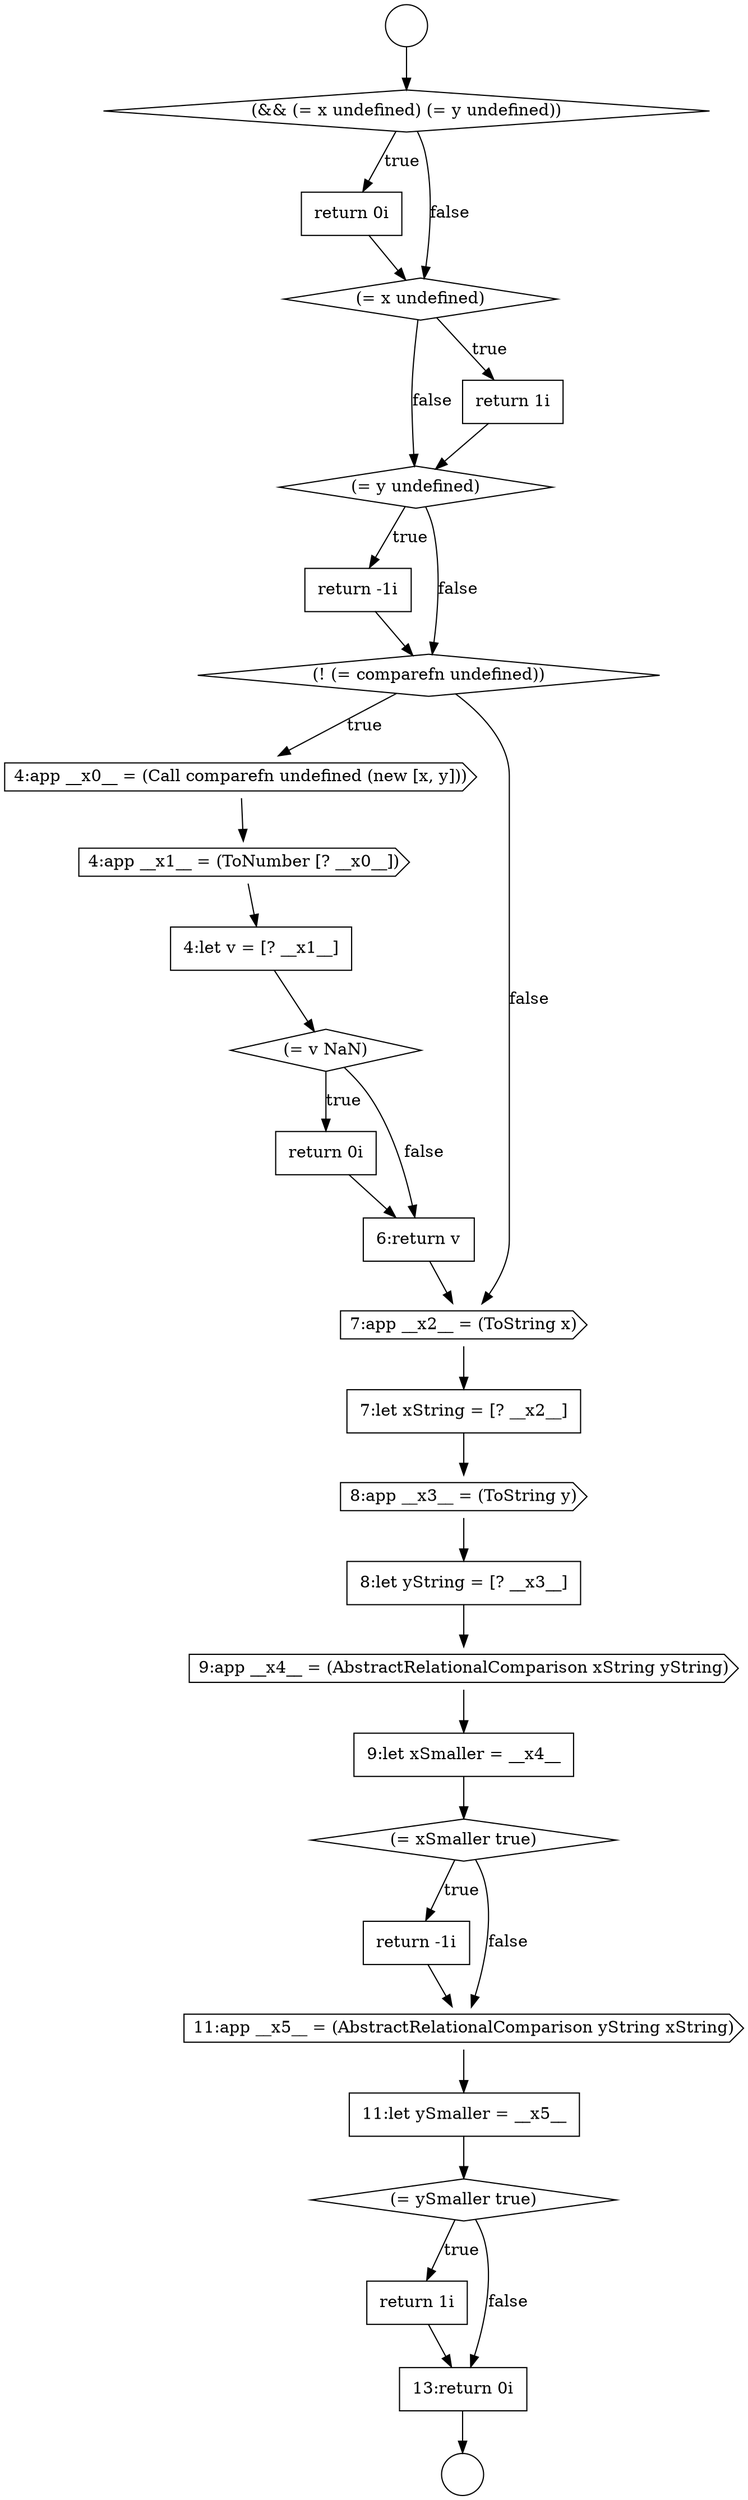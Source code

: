 digraph {
  node16836 [shape=cds, label=<<font color="black">4:app __x0__ = (Call comparefn undefined (new [x, y]))</font>> color="black" fillcolor="white" style=filled]
  node16849 [shape=none, margin=0, label=<<font color="black">
    <table border="0" cellborder="1" cellspacing="0" cellpadding="10">
      <tr><td align="left">return -1i</td></tr>
    </table>
  </font>> color="black" fillcolor="white" style=filled]
  node16840 [shape=none, margin=0, label=<<font color="black">
    <table border="0" cellborder="1" cellspacing="0" cellpadding="10">
      <tr><td align="left">return 0i</td></tr>
    </table>
  </font>> color="black" fillcolor="white" style=filled]
  node16841 [shape=none, margin=0, label=<<font color="black">
    <table border="0" cellborder="1" cellspacing="0" cellpadding="10">
      <tr><td align="left">6:return v</td></tr>
    </table>
  </font>> color="black" fillcolor="white" style=filled]
  node16829 [shape=diamond, label=<<font color="black">(&amp;&amp; (= x undefined) (= y undefined))</font>> color="black" fillcolor="white" style=filled]
  node16851 [shape=none, margin=0, label=<<font color="black">
    <table border="0" cellborder="1" cellspacing="0" cellpadding="10">
      <tr><td align="left">11:let ySmaller = __x5__</td></tr>
    </table>
  </font>> color="black" fillcolor="white" style=filled]
  node16834 [shape=none, margin=0, label=<<font color="black">
    <table border="0" cellborder="1" cellspacing="0" cellpadding="10">
      <tr><td align="left">return -1i</td></tr>
    </table>
  </font>> color="black" fillcolor="white" style=filled]
  node16835 [shape=diamond, label=<<font color="black">(! (= comparefn undefined))</font>> color="black" fillcolor="white" style=filled]
  node16830 [shape=none, margin=0, label=<<font color="black">
    <table border="0" cellborder="1" cellspacing="0" cellpadding="10">
      <tr><td align="left">return 0i</td></tr>
    </table>
  </font>> color="black" fillcolor="white" style=filled]
  node16845 [shape=none, margin=0, label=<<font color="black">
    <table border="0" cellborder="1" cellspacing="0" cellpadding="10">
      <tr><td align="left">8:let yString = [? __x3__]</td></tr>
    </table>
  </font>> color="black" fillcolor="white" style=filled]
  node16853 [shape=none, margin=0, label=<<font color="black">
    <table border="0" cellborder="1" cellspacing="0" cellpadding="10">
      <tr><td align="left">return 1i</td></tr>
    </table>
  </font>> color="black" fillcolor="white" style=filled]
  node16848 [shape=diamond, label=<<font color="black">(= xSmaller true)</font>> color="black" fillcolor="white" style=filled]
  node16833 [shape=diamond, label=<<font color="black">(= y undefined)</font>> color="black" fillcolor="white" style=filled]
  node16850 [shape=cds, label=<<font color="black">11:app __x5__ = (AbstractRelationalComparison yString xString)</font>> color="black" fillcolor="white" style=filled]
  node16847 [shape=none, margin=0, label=<<font color="black">
    <table border="0" cellborder="1" cellspacing="0" cellpadding="10">
      <tr><td align="left">9:let xSmaller = __x4__</td></tr>
    </table>
  </font>> color="black" fillcolor="white" style=filled]
  node16832 [shape=none, margin=0, label=<<font color="black">
    <table border="0" cellborder="1" cellspacing="0" cellpadding="10">
      <tr><td align="left">return 1i</td></tr>
    </table>
  </font>> color="black" fillcolor="white" style=filled]
  node16844 [shape=cds, label=<<font color="black">8:app __x3__ = (ToString y)</font>> color="black" fillcolor="white" style=filled]
  node16837 [shape=cds, label=<<font color="black">4:app __x1__ = (ToNumber [? __x0__])</font>> color="black" fillcolor="white" style=filled]
  node16854 [shape=none, margin=0, label=<<font color="black">
    <table border="0" cellborder="1" cellspacing="0" cellpadding="10">
      <tr><td align="left">13:return 0i</td></tr>
    </table>
  </font>> color="black" fillcolor="white" style=filled]
  node16838 [shape=none, margin=0, label=<<font color="black">
    <table border="0" cellborder="1" cellspacing="0" cellpadding="10">
      <tr><td align="left">4:let v = [? __x1__]</td></tr>
    </table>
  </font>> color="black" fillcolor="white" style=filled]
  node16831 [shape=diamond, label=<<font color="black">(= x undefined)</font>> color="black" fillcolor="white" style=filled]
  node16828 [shape=circle label=" " color="black" fillcolor="white" style=filled]
  node16843 [shape=none, margin=0, label=<<font color="black">
    <table border="0" cellborder="1" cellspacing="0" cellpadding="10">
      <tr><td align="left">7:let xString = [? __x2__]</td></tr>
    </table>
  </font>> color="black" fillcolor="white" style=filled]
  node16839 [shape=diamond, label=<<font color="black">(= v NaN)</font>> color="black" fillcolor="white" style=filled]
  node16846 [shape=cds, label=<<font color="black">9:app __x4__ = (AbstractRelationalComparison xString yString)</font>> color="black" fillcolor="white" style=filled]
  node16852 [shape=diamond, label=<<font color="black">(= ySmaller true)</font>> color="black" fillcolor="white" style=filled]
  node16827 [shape=circle label=" " color="black" fillcolor="white" style=filled]
  node16842 [shape=cds, label=<<font color="black">7:app __x2__ = (ToString x)</font>> color="black" fillcolor="white" style=filled]
  node16844 -> node16845 [ color="black"]
  node16848 -> node16849 [label=<<font color="black">true</font>> color="black"]
  node16848 -> node16850 [label=<<font color="black">false</font>> color="black"]
  node16830 -> node16831 [ color="black"]
  node16837 -> node16838 [ color="black"]
  node16842 -> node16843 [ color="black"]
  node16849 -> node16850 [ color="black"]
  node16852 -> node16853 [label=<<font color="black">true</font>> color="black"]
  node16852 -> node16854 [label=<<font color="black">false</font>> color="black"]
  node16846 -> node16847 [ color="black"]
  node16833 -> node16834 [label=<<font color="black">true</font>> color="black"]
  node16833 -> node16835 [label=<<font color="black">false</font>> color="black"]
  node16845 -> node16846 [ color="black"]
  node16836 -> node16837 [ color="black"]
  node16827 -> node16829 [ color="black"]
  node16841 -> node16842 [ color="black"]
  node16843 -> node16844 [ color="black"]
  node16847 -> node16848 [ color="black"]
  node16840 -> node16841 [ color="black"]
  node16831 -> node16832 [label=<<font color="black">true</font>> color="black"]
  node16831 -> node16833 [label=<<font color="black">false</font>> color="black"]
  node16854 -> node16828 [ color="black"]
  node16832 -> node16833 [ color="black"]
  node16853 -> node16854 [ color="black"]
  node16851 -> node16852 [ color="black"]
  node16834 -> node16835 [ color="black"]
  node16838 -> node16839 [ color="black"]
  node16839 -> node16840 [label=<<font color="black">true</font>> color="black"]
  node16839 -> node16841 [label=<<font color="black">false</font>> color="black"]
  node16829 -> node16830 [label=<<font color="black">true</font>> color="black"]
  node16829 -> node16831 [label=<<font color="black">false</font>> color="black"]
  node16850 -> node16851 [ color="black"]
  node16835 -> node16836 [label=<<font color="black">true</font>> color="black"]
  node16835 -> node16842 [label=<<font color="black">false</font>> color="black"]
}
